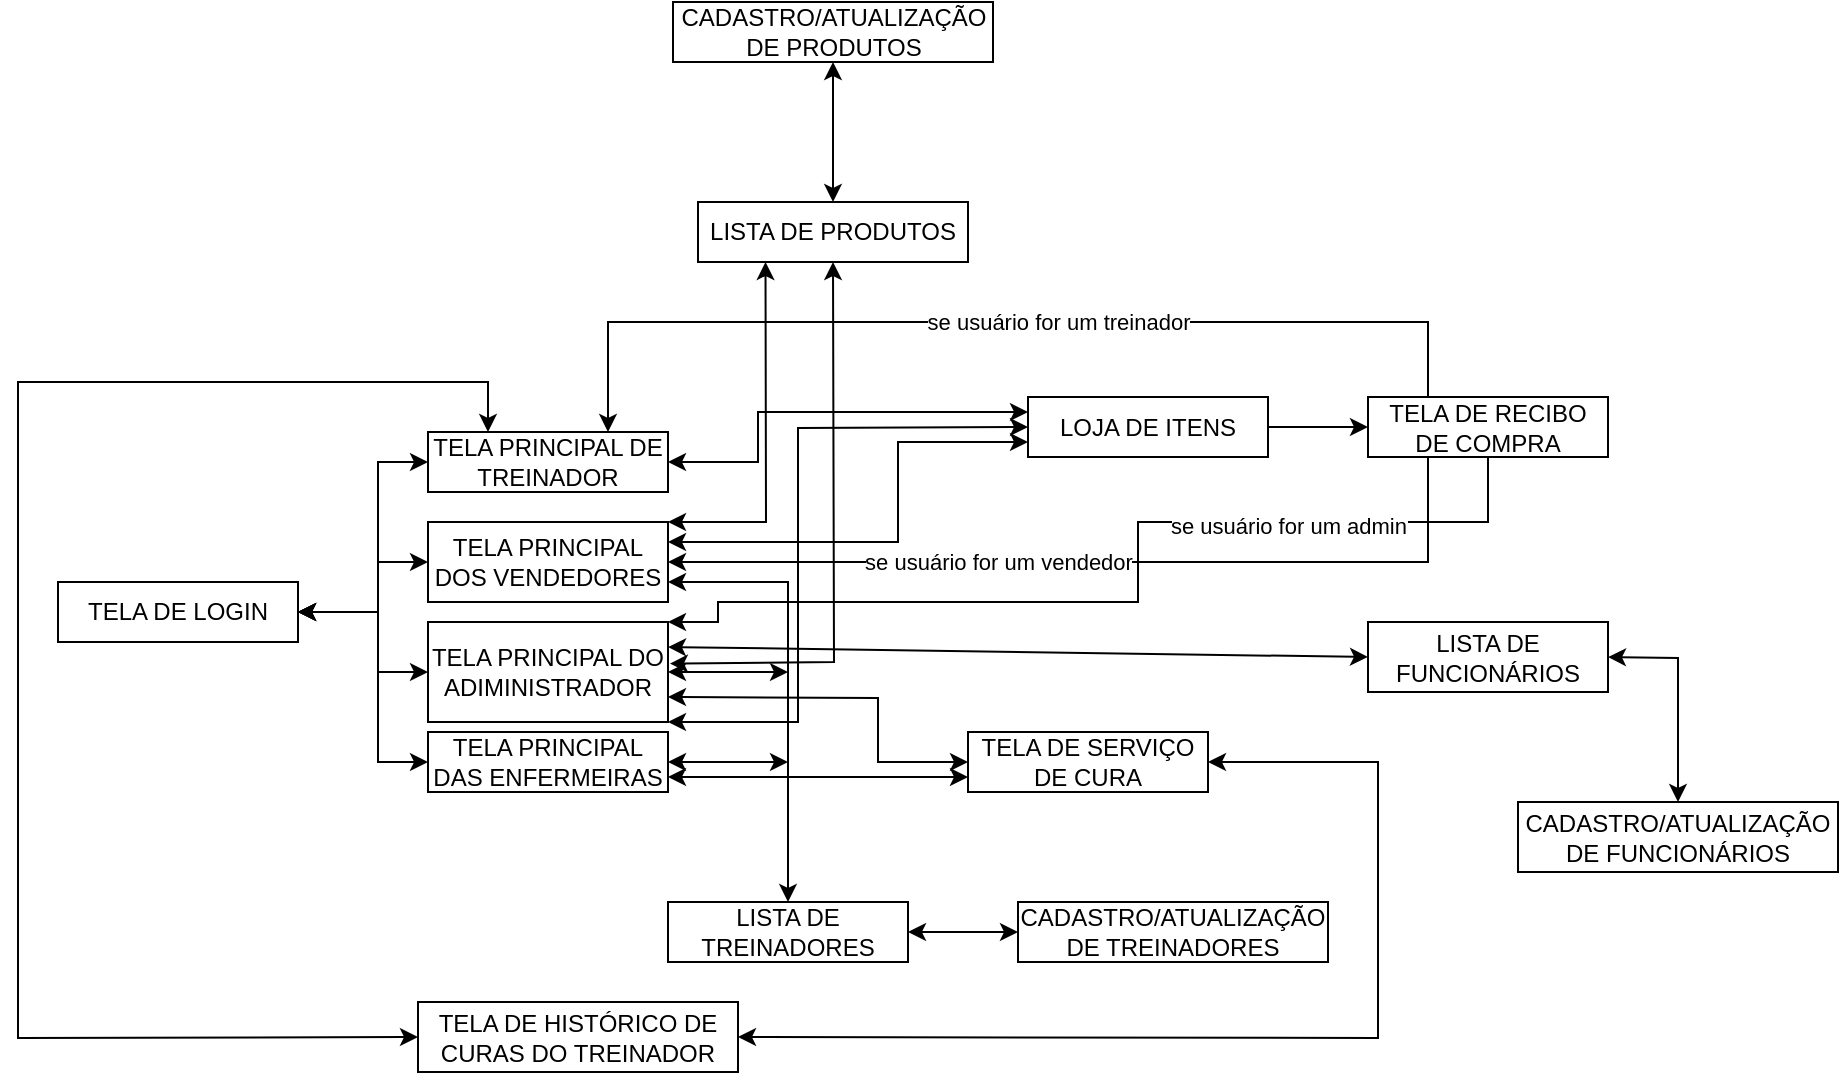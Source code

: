 <mxfile version="13.7.7" type="device"><diagram id="HG6mrcvcJawBbY2XzlIT" name="Page-1"><mxGraphModel dx="1021" dy="541" grid="1" gridSize="10" guides="1" tooltips="1" connect="1" arrows="1" fold="1" page="1" pageScale="1" pageWidth="1169" pageHeight="827" math="0" shadow="0"><root><mxCell id="0"/><mxCell id="1" parent="0"/><mxCell id="fg5qd6gHT8oETCD-kzKP-1" value="TELA DE LOGIN" style="rounded=0;whiteSpace=wrap;html=1;" parent="1" vertex="1"><mxGeometry x="220" y="330" width="120" height="30" as="geometry"/></mxCell><mxCell id="fg5qd6gHT8oETCD-kzKP-11" value="TELA PRINCIPAL DE TREINADOR" style="rounded=0;whiteSpace=wrap;html=1;" parent="1" vertex="1"><mxGeometry x="405" y="255" width="120" height="30" as="geometry"/></mxCell><mxCell id="fg5qd6gHT8oETCD-kzKP-52" style="edgeStyle=orthogonalEdgeStyle;rounded=0;orthogonalLoop=1;jettySize=auto;html=1;exitX=1;exitY=0.75;exitDx=0;exitDy=0;entryX=0.5;entryY=0;entryDx=0;entryDy=0;startArrow=classic;startFill=1;" parent="1" source="fg5qd6gHT8oETCD-kzKP-12" target="fg5qd6gHT8oETCD-kzKP-49" edge="1"><mxGeometry relative="1" as="geometry"><Array as="points"><mxPoint x="585" y="330"/></Array></mxGeometry></mxCell><mxCell id="fg5qd6gHT8oETCD-kzKP-56" style="edgeStyle=orthogonalEdgeStyle;rounded=0;orthogonalLoop=1;jettySize=auto;html=1;exitX=1;exitY=0.25;exitDx=0;exitDy=0;startArrow=classic;startFill=1;entryX=0;entryY=0.75;entryDx=0;entryDy=0;" parent="1" source="fg5qd6gHT8oETCD-kzKP-12" target="fg5qd6gHT8oETCD-kzKP-25" edge="1"><mxGeometry relative="1" as="geometry"><Array as="points"><mxPoint x="640" y="310"/><mxPoint x="640" y="260"/></Array><mxPoint x="530" y="310" as="sourcePoint"/><mxPoint x="690" y="268" as="targetPoint"/></mxGeometry></mxCell><mxCell id="fg5qd6gHT8oETCD-kzKP-12" value="TELA PRINCIPAL DOS VENDEDORES" style="rounded=0;whiteSpace=wrap;html=1;" parent="1" vertex="1"><mxGeometry x="405" y="300" width="120" height="40" as="geometry"/></mxCell><mxCell id="fg5qd6gHT8oETCD-kzKP-53" style="edgeStyle=orthogonalEdgeStyle;rounded=0;orthogonalLoop=1;jettySize=auto;html=1;exitX=1;exitY=0.5;exitDx=0;exitDy=0;startArrow=classic;startFill=1;" parent="1" source="fg5qd6gHT8oETCD-kzKP-13" edge="1"><mxGeometry relative="1" as="geometry"><mxPoint x="585" y="375" as="targetPoint"/></mxGeometry></mxCell><mxCell id="fg5qd6gHT8oETCD-kzKP-55" style="edgeStyle=orthogonalEdgeStyle;rounded=0;orthogonalLoop=1;jettySize=auto;html=1;exitX=1;exitY=0.5;exitDx=0;exitDy=0;startArrow=classic;startFill=1;" parent="1" source="fg5qd6gHT8oETCD-kzKP-14" edge="1"><mxGeometry relative="1" as="geometry"><Array as="points"><mxPoint x="585" y="420"/></Array><mxPoint x="585" y="420" as="targetPoint"/></mxGeometry></mxCell><mxCell id="fg5qd6gHT8oETCD-kzKP-13" value="TELA PRINCIPAL DO ADIMINISTRADOR" style="rounded=0;whiteSpace=wrap;html=1;" parent="1" vertex="1"><mxGeometry x="405" y="350" width="120" height="50" as="geometry"/></mxCell><mxCell id="fg5qd6gHT8oETCD-kzKP-43" style="edgeStyle=orthogonalEdgeStyle;rounded=0;orthogonalLoop=1;jettySize=auto;html=1;exitX=1;exitY=0.75;exitDx=0;exitDy=0;entryX=0;entryY=0.75;entryDx=0;entryDy=0;startArrow=classic;startFill=1;" parent="1" source="fg5qd6gHT8oETCD-kzKP-14" target="fg5qd6gHT8oETCD-kzKP-40" edge="1"><mxGeometry relative="1" as="geometry"/></mxCell><mxCell id="fg5qd6gHT8oETCD-kzKP-14" value="TELA PRINCIPAL DAS ENFERMEIRAS" style="rounded=0;whiteSpace=wrap;html=1;" parent="1" vertex="1"><mxGeometry x="405" y="405" width="120" height="30" as="geometry"/></mxCell><mxCell id="fg5qd6gHT8oETCD-kzKP-30" style="edgeStyle=orthogonalEdgeStyle;rounded=0;orthogonalLoop=1;jettySize=auto;html=1;exitX=1;exitY=0.5;exitDx=0;exitDy=0;entryX=0;entryY=0.5;entryDx=0;entryDy=0;" parent="1" source="fg5qd6gHT8oETCD-kzKP-25" target="fg5qd6gHT8oETCD-kzKP-31" edge="1"><mxGeometry relative="1" as="geometry"><mxPoint x="865" y="267.5" as="targetPoint"/></mxGeometry></mxCell><mxCell id="fg5qd6gHT8oETCD-kzKP-25" value="LOJA DE ITENS" style="rounded=0;whiteSpace=wrap;html=1;" parent="1" vertex="1"><mxGeometry x="705" y="237.5" width="120" height="30" as="geometry"/></mxCell><mxCell id="fg5qd6gHT8oETCD-kzKP-34" style="edgeStyle=orthogonalEdgeStyle;rounded=0;orthogonalLoop=1;jettySize=auto;html=1;exitX=0.25;exitY=1;exitDx=0;exitDy=0;" parent="1" source="fg5qd6gHT8oETCD-kzKP-31" edge="1"><mxGeometry relative="1" as="geometry"><Array as="points"><mxPoint x="905" y="320"/><mxPoint x="525" y="320"/></Array><mxPoint x="915" y="280" as="sourcePoint"/><mxPoint x="525" y="320" as="targetPoint"/></mxGeometry></mxCell><mxCell id="fg5qd6gHT8oETCD-kzKP-36" value="se usuário for um vendedor" style="edgeLabel;html=1;align=center;verticalAlign=middle;resizable=0;points=[];" parent="fg5qd6gHT8oETCD-kzKP-34" vertex="1" connectable="0"><mxGeometry x="0.337" relative="1" as="geometry"><mxPoint x="21.59" y="-0.03" as="offset"/></mxGeometry></mxCell><mxCell id="fg5qd6gHT8oETCD-kzKP-31" value="TELA DE RECIBO DE COMPRA" style="rounded=0;whiteSpace=wrap;html=1;" parent="1" vertex="1"><mxGeometry x="875" y="237.5" width="120" height="30" as="geometry"/></mxCell><mxCell id="fg5qd6gHT8oETCD-kzKP-37" value="LISTA DE FUNCIONÁRIOS" style="rounded=0;whiteSpace=wrap;html=1;" parent="1" vertex="1"><mxGeometry x="875" y="350" width="120" height="35" as="geometry"/></mxCell><mxCell id="fg5qd6gHT8oETCD-kzKP-40" value="TELA DE SERVIÇO DE CURA" style="rounded=0;whiteSpace=wrap;html=1;" parent="1" vertex="1"><mxGeometry x="675" y="405" width="120" height="30" as="geometry"/></mxCell><mxCell id="fg5qd6gHT8oETCD-kzKP-47" value="TELA DE HISTÓRICO DE CURAS DO TREINADOR" style="rounded=0;whiteSpace=wrap;html=1;" parent="1" vertex="1"><mxGeometry x="400" y="540" width="160" height="35" as="geometry"/></mxCell><mxCell id="fg5qd6gHT8oETCD-kzKP-49" value="LISTA DE TREINADORES" style="rounded=0;whiteSpace=wrap;html=1;" parent="1" vertex="1"><mxGeometry x="525" y="490" width="120" height="30" as="geometry"/></mxCell><mxCell id="fg5qd6gHT8oETCD-kzKP-50" style="edgeStyle=orthogonalEdgeStyle;rounded=0;orthogonalLoop=1;jettySize=auto;html=1;exitX=0;exitY=0.75;exitDx=0;exitDy=0;" parent="1" source="fg5qd6gHT8oETCD-kzKP-31" edge="1"><mxGeometry relative="1" as="geometry"><mxPoint x="875" y="260" as="targetPoint"/></mxGeometry></mxCell><mxCell id="j7f8BSfTpXXd50Xtff6H-2" value="" style="endArrow=none;startArrow=classic;html=1;exitX=0.75;exitY=0;exitDx=0;exitDy=0;entryX=0.25;entryY=0;entryDx=0;entryDy=0;rounded=0;endFill=0;" parent="1" source="fg5qd6gHT8oETCD-kzKP-11" target="fg5qd6gHT8oETCD-kzKP-31" edge="1"><mxGeometry width="50" height="50" relative="1" as="geometry"><mxPoint x="570" y="240" as="sourcePoint"/><mxPoint x="930" y="200" as="targetPoint"/><Array as="points"><mxPoint x="495" y="200"/><mxPoint x="905" y="200"/></Array></mxGeometry></mxCell><mxCell id="j7f8BSfTpXXd50Xtff6H-3" value="" style="endArrow=classic;startArrow=classic;html=1;exitX=1;exitY=0.5;exitDx=0;exitDy=0;entryX=0;entryY=0.25;entryDx=0;entryDy=0;rounded=0;" parent="1" source="fg5qd6gHT8oETCD-kzKP-11" target="fg5qd6gHT8oETCD-kzKP-25" edge="1"><mxGeometry width="50" height="50" relative="1" as="geometry"><mxPoint x="570" y="290" as="sourcePoint"/><mxPoint x="620" y="240" as="targetPoint"/><Array as="points"><mxPoint x="570" y="270"/><mxPoint x="570" y="245"/></Array></mxGeometry></mxCell><mxCell id="j7f8BSfTpXXd50Xtff6H-4" value="" style="endArrow=classic;startArrow=classic;html=1;exitX=1;exitY=0.5;exitDx=0;exitDy=0;rounded=0;entryX=0;entryY=0.5;entryDx=0;entryDy=0;" parent="1" source="fg5qd6gHT8oETCD-kzKP-1" target="fg5qd6gHT8oETCD-kzKP-11" edge="1"><mxGeometry width="50" height="50" relative="1" as="geometry"><mxPoint x="300" y="460" as="sourcePoint"/><mxPoint x="390" y="260" as="targetPoint"/><Array as="points"><mxPoint x="380" y="345"/><mxPoint x="380" y="270"/></Array></mxGeometry></mxCell><mxCell id="j7f8BSfTpXXd50Xtff6H-5" value="" style="endArrow=classic;startArrow=classic;html=1;exitX=1;exitY=0.5;exitDx=0;exitDy=0;entryX=0;entryY=0.5;entryDx=0;entryDy=0;rounded=0;" parent="1" source="fg5qd6gHT8oETCD-kzKP-1" target="fg5qd6gHT8oETCD-kzKP-12" edge="1"><mxGeometry width="50" height="50" relative="1" as="geometry"><mxPoint x="350" y="340" as="sourcePoint"/><mxPoint x="400" y="290" as="targetPoint"/><Array as="points"><mxPoint x="380" y="345"/><mxPoint x="380" y="320"/></Array></mxGeometry></mxCell><mxCell id="j7f8BSfTpXXd50Xtff6H-6" value="" style="endArrow=classic;startArrow=classic;html=1;exitX=1;exitY=0.5;exitDx=0;exitDy=0;entryX=0;entryY=0.5;entryDx=0;entryDy=0;rounded=0;" parent="1" source="fg5qd6gHT8oETCD-kzKP-1" target="fg5qd6gHT8oETCD-kzKP-13" edge="1"><mxGeometry width="50" height="50" relative="1" as="geometry"><mxPoint x="350" y="400" as="sourcePoint"/><mxPoint x="400" y="350" as="targetPoint"/><Array as="points"><mxPoint x="380" y="345"/><mxPoint x="380" y="375"/></Array></mxGeometry></mxCell><mxCell id="j7f8BSfTpXXd50Xtff6H-7" value="" style="endArrow=classic;startArrow=classic;html=1;exitX=1;exitY=0.5;exitDx=0;exitDy=0;entryX=0;entryY=0.5;entryDx=0;entryDy=0;rounded=0;" parent="1" source="fg5qd6gHT8oETCD-kzKP-1" target="fg5qd6gHT8oETCD-kzKP-14" edge="1"><mxGeometry width="50" height="50" relative="1" as="geometry"><mxPoint x="360" y="430" as="sourcePoint"/><mxPoint x="410" y="380" as="targetPoint"/><Array as="points"><mxPoint x="380" y="345"/><mxPoint x="380" y="420"/></Array></mxGeometry></mxCell><mxCell id="j7f8BSfTpXXd50Xtff6H-8" value="" style="endArrow=classic;startArrow=classic;html=1;exitX=0;exitY=0.5;exitDx=0;exitDy=0;rounded=0;entryX=0.25;entryY=0;entryDx=0;entryDy=0;" parent="1" source="fg5qd6gHT8oETCD-kzKP-47" target="fg5qd6gHT8oETCD-kzKP-11" edge="1"><mxGeometry width="50" height="50" relative="1" as="geometry"><mxPoint x="200" y="480" as="sourcePoint"/><mxPoint x="450" y="230" as="targetPoint"/><Array as="points"><mxPoint x="200" y="558"/><mxPoint x="200" y="230"/><mxPoint x="435" y="230"/></Array></mxGeometry></mxCell><mxCell id="j7f8BSfTpXXd50Xtff6H-9" value="se usuário for um treinador" style="edgeLabel;html=1;align=center;verticalAlign=middle;resizable=0;points=[];" parent="1" vertex="1" connectable="0"><mxGeometry x="719.997" y="199.996" as="geometry"/></mxCell><mxCell id="j7f8BSfTpXXd50Xtff6H-10" value="" style="endArrow=classic;startArrow=classic;html=1;exitX=1;exitY=0.25;exitDx=0;exitDy=0;entryX=0;entryY=0.5;entryDx=0;entryDy=0;rounded=0;" parent="1" source="fg5qd6gHT8oETCD-kzKP-13" target="fg5qd6gHT8oETCD-kzKP-37" edge="1"><mxGeometry width="50" height="50" relative="1" as="geometry"><mxPoint x="630" y="400" as="sourcePoint"/><mxPoint x="680" y="350" as="targetPoint"/><Array as="points"/></mxGeometry></mxCell><mxCell id="j7f8BSfTpXXd50Xtff6H-11" value="" style="endArrow=classic;startArrow=classic;html=1;strokeColor=#000000;exitX=1;exitY=0.5;exitDx=0;exitDy=0;rounded=0;entryX=1;entryY=0.5;entryDx=0;entryDy=0;" parent="1" source="fg5qd6gHT8oETCD-kzKP-47" target="fg5qd6gHT8oETCD-kzKP-40" edge="1"><mxGeometry width="50" height="50" relative="1" as="geometry"><mxPoint x="740" y="570" as="sourcePoint"/><mxPoint x="890" y="460" as="targetPoint"/><Array as="points"><mxPoint x="880" y="558"/><mxPoint x="880" y="420"/></Array></mxGeometry></mxCell><mxCell id="j7f8BSfTpXXd50Xtff6H-12" value="" style="endArrow=classic;startArrow=classic;html=1;strokeColor=#000000;exitX=1;exitY=0.75;exitDx=0;exitDy=0;entryX=0;entryY=0.5;entryDx=0;entryDy=0;rounded=0;" parent="1" source="fg5qd6gHT8oETCD-kzKP-13" target="fg5qd6gHT8oETCD-kzKP-40" edge="1"><mxGeometry width="50" height="50" relative="1" as="geometry"><mxPoint x="610" y="420" as="sourcePoint"/><mxPoint x="660" y="370" as="targetPoint"/><Array as="points"><mxPoint x="630" y="388"/><mxPoint x="630" y="420"/></Array></mxGeometry></mxCell><mxCell id="j7f8BSfTpXXd50Xtff6H-13" value="" style="endArrow=classic;startArrow=classic;html=1;strokeColor=#000000;exitX=1;exitY=1;exitDx=0;exitDy=0;rounded=0;entryX=0;entryY=0.5;entryDx=0;entryDy=0;" parent="1" source="fg5qd6gHT8oETCD-kzKP-13" target="fg5qd6gHT8oETCD-kzKP-25" edge="1"><mxGeometry width="50" height="50" relative="1" as="geometry"><mxPoint x="690" y="390" as="sourcePoint"/><mxPoint x="740" y="340" as="targetPoint"/><Array as="points"><mxPoint x="590" y="400"/><mxPoint x="590" y="253"/></Array></mxGeometry></mxCell><mxCell id="j7f8BSfTpXXd50Xtff6H-14" value="" style="endArrow=none;startArrow=classic;html=1;strokeColor=#000000;exitX=1;exitY=0;exitDx=0;exitDy=0;rounded=0;entryX=0.5;entryY=1;entryDx=0;entryDy=0;endFill=0;" parent="1" source="fg5qd6gHT8oETCD-kzKP-13" target="fg5qd6gHT8oETCD-kzKP-31" edge="1"><mxGeometry width="50" height="50" relative="1" as="geometry"><mxPoint x="650" y="370" as="sourcePoint"/><mxPoint x="950" y="300" as="targetPoint"/><Array as="points"><mxPoint x="550" y="350"/><mxPoint x="550" y="340"/><mxPoint x="760" y="340"/><mxPoint x="760" y="300"/><mxPoint x="935" y="300"/></Array></mxGeometry></mxCell><mxCell id="j7f8BSfTpXXd50Xtff6H-15" value="se usuário for um admin" style="edgeLabel;html=1;align=center;verticalAlign=middle;resizable=0;points=[];" parent="1" vertex="1" connectable="0"><mxGeometry x="874.997" y="299.996" as="geometry"><mxPoint x="-40" y="2" as="offset"/></mxGeometry></mxCell><mxCell id="UT6rbbiYVtqVWLceGN2F-1" value="LISTA DE PRODUTOS" style="rounded=0;whiteSpace=wrap;html=1;" vertex="1" parent="1"><mxGeometry x="540" y="140" width="135" height="30" as="geometry"/></mxCell><mxCell id="UT6rbbiYVtqVWLceGN2F-2" value="CADASTRO/ATUALIZAÇÃO DE PRODUTOS" style="rounded=0;whiteSpace=wrap;html=1;" vertex="1" parent="1"><mxGeometry x="527.5" y="40" width="160" height="30" as="geometry"/></mxCell><mxCell id="UT6rbbiYVtqVWLceGN2F-3" value="" style="endArrow=classic;startArrow=classic;html=1;exitX=0.5;exitY=0;exitDx=0;exitDy=0;entryX=0.5;entryY=1;entryDx=0;entryDy=0;" edge="1" parent="1" source="UT6rbbiYVtqVWLceGN2F-1" target="UT6rbbiYVtqVWLceGN2F-2"><mxGeometry width="50" height="50" relative="1" as="geometry"><mxPoint x="590" y="130" as="sourcePoint"/><mxPoint x="640" y="80" as="targetPoint"/></mxGeometry></mxCell><mxCell id="UT6rbbiYVtqVWLceGN2F-7" value="" style="endArrow=classic;startArrow=classic;html=1;exitX=1;exitY=0;exitDx=0;exitDy=0;entryX=0.25;entryY=1;entryDx=0;entryDy=0;rounded=0;" edge="1" parent="1" source="fg5qd6gHT8oETCD-kzKP-12" target="UT6rbbiYVtqVWLceGN2F-1"><mxGeometry width="50" height="50" relative="1" as="geometry"><mxPoint x="660" y="280" as="sourcePoint"/><mxPoint x="710" y="230" as="targetPoint"/><Array as="points"><mxPoint x="574" y="300"/></Array></mxGeometry></mxCell><mxCell id="UT6rbbiYVtqVWLceGN2F-8" value="" style="endArrow=classic;startArrow=classic;html=1;entryX=0.5;entryY=1;entryDx=0;entryDy=0;exitX=1.008;exitY=0.416;exitDx=0;exitDy=0;exitPerimeter=0;rounded=0;" edge="1" parent="1" source="fg5qd6gHT8oETCD-kzKP-13" target="UT6rbbiYVtqVWLceGN2F-1"><mxGeometry width="50" height="50" relative="1" as="geometry"><mxPoint x="608" y="370" as="sourcePoint"/><mxPoint x="690" y="350" as="targetPoint"/><Array as="points"><mxPoint x="608" y="370"/></Array></mxGeometry></mxCell><mxCell id="UT6rbbiYVtqVWLceGN2F-9" value="CADASTRO/ATUALIZAÇÃO DE TREINADORES" style="rounded=0;whiteSpace=wrap;html=1;" vertex="1" parent="1"><mxGeometry x="700" y="490" width="155" height="30" as="geometry"/></mxCell><mxCell id="UT6rbbiYVtqVWLceGN2F-10" value="" style="endArrow=classic;startArrow=classic;html=1;exitX=1;exitY=0.5;exitDx=0;exitDy=0;entryX=0;entryY=0.5;entryDx=0;entryDy=0;" edge="1" parent="1" source="fg5qd6gHT8oETCD-kzKP-49" target="UT6rbbiYVtqVWLceGN2F-9"><mxGeometry width="50" height="50" relative="1" as="geometry"><mxPoint x="650" y="540" as="sourcePoint"/><mxPoint x="700" y="490" as="targetPoint"/></mxGeometry></mxCell><mxCell id="UT6rbbiYVtqVWLceGN2F-11" value="CADASTRO/ATUALIZAÇÃO DE FUNCIONÁRIOS" style="rounded=0;whiteSpace=wrap;html=1;" vertex="1" parent="1"><mxGeometry x="950" y="440" width="160" height="35" as="geometry"/></mxCell><mxCell id="UT6rbbiYVtqVWLceGN2F-12" value="" style="endArrow=classic;startArrow=classic;html=1;exitX=1;exitY=0.5;exitDx=0;exitDy=0;entryX=0.5;entryY=0;entryDx=0;entryDy=0;rounded=0;" edge="1" parent="1" source="fg5qd6gHT8oETCD-kzKP-37" target="UT6rbbiYVtqVWLceGN2F-11"><mxGeometry width="50" height="50" relative="1" as="geometry"><mxPoint x="1070" y="420" as="sourcePoint"/><mxPoint x="1120" y="370" as="targetPoint"/><Array as="points"><mxPoint x="1030" y="368"/></Array></mxGeometry></mxCell></root></mxGraphModel></diagram></mxfile>